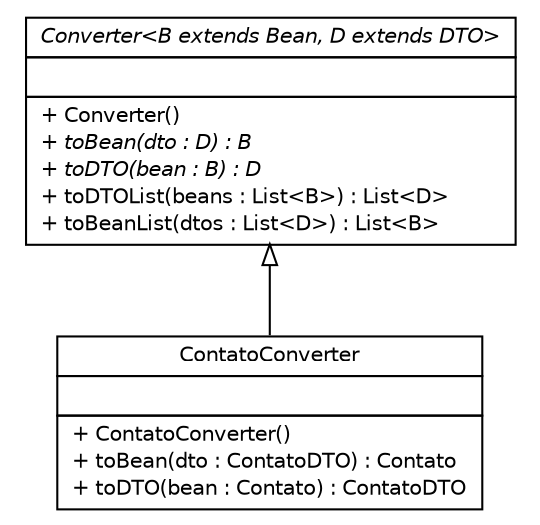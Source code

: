 #!/usr/local/bin/dot
#
# Class diagram 
# Generated by UMLGraph version 5.1 (http://www.umlgraph.org/)
#

digraph G {
	edge [fontname="Helvetica",fontsize=10,labelfontname="Helvetica",labelfontsize=10];
	node [fontname="Helvetica",fontsize=10,shape=plaintext];
	nodesep=0.25;
	ranksep=0.5;
	// br.net.meditec.server.converter.ContatoConverter
	c925 [label=<<table title="br.net.meditec.server.converter.ContatoConverter" border="0" cellborder="1" cellspacing="0" cellpadding="2" port="p" href="./ContatoConverter.html">
		<tr><td><table border="0" cellspacing="0" cellpadding="1">
<tr><td align="center" balign="center"> ContatoConverter </td></tr>
		</table></td></tr>
		<tr><td><table border="0" cellspacing="0" cellpadding="1">
<tr><td align="left" balign="left">  </td></tr>
		</table></td></tr>
		<tr><td><table border="0" cellspacing="0" cellpadding="1">
<tr><td align="left" balign="left"> + ContatoConverter() </td></tr>
<tr><td align="left" balign="left"> + toBean(dto : ContatoDTO) : Contato </td></tr>
<tr><td align="left" balign="left"> + toDTO(bean : Contato) : ContatoDTO </td></tr>
		</table></td></tr>
		</table>>, fontname="Helvetica", fontcolor="black", fontsize=10.0];
	// br.net.meditec.server.converter.Converter<B extends br.net.meditec.server.model.Bean, D extends br.net.meditec.shared.dto.DTO>
	c926 [label=<<table title="br.net.meditec.server.converter.Converter" border="0" cellborder="1" cellspacing="0" cellpadding="2" port="p" href="./Converter.html">
		<tr><td><table border="0" cellspacing="0" cellpadding="1">
<tr><td align="center" balign="center"><font face="Helvetica-Oblique"> Converter&lt;B extends Bean, D extends DTO&gt; </font></td></tr>
		</table></td></tr>
		<tr><td><table border="0" cellspacing="0" cellpadding="1">
<tr><td align="left" balign="left">  </td></tr>
		</table></td></tr>
		<tr><td><table border="0" cellspacing="0" cellpadding="1">
<tr><td align="left" balign="left"> + Converter() </td></tr>
<tr><td align="left" balign="left"><font face="Helvetica-Oblique" point-size="10.0"> + toBean(dto : D) : B </font></td></tr>
<tr><td align="left" balign="left"><font face="Helvetica-Oblique" point-size="10.0"> + toDTO(bean : B) : D </font></td></tr>
<tr><td align="left" balign="left"> + toDTOList(beans : List&lt;B&gt;) : List&lt;D&gt; </td></tr>
<tr><td align="left" balign="left"> + toBeanList(dtos : List&lt;D&gt;) : List&lt;B&gt; </td></tr>
		</table></td></tr>
		</table>>, fontname="Helvetica", fontcolor="black", fontsize=10.0];
	//br.net.meditec.server.converter.ContatoConverter extends br.net.meditec.server.converter.Converter<br.net.meditec.server.model.Contato, br.net.meditec.shared.dto.ContatoDTO>
	c926:p -> c925:p [dir=back,arrowtail=empty];
}

